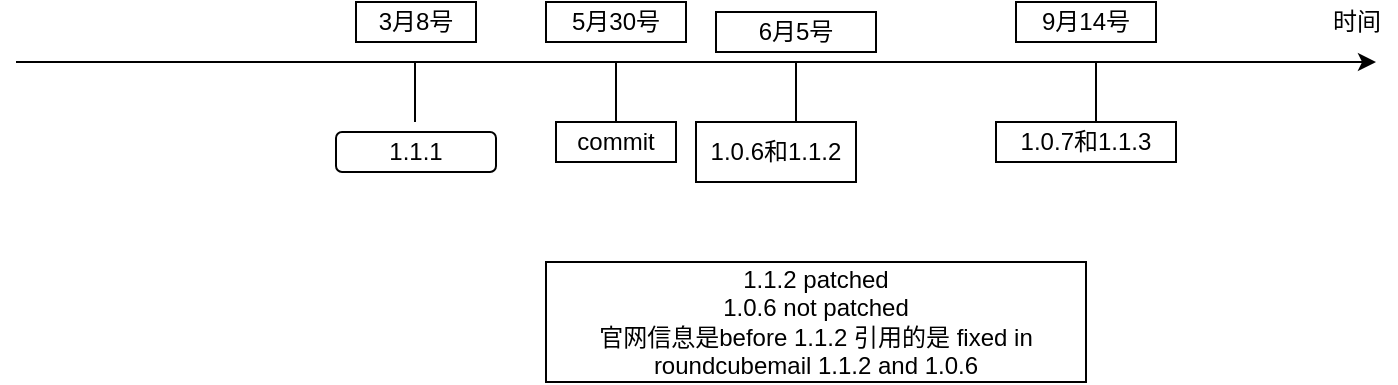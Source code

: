 <mxfile version="14.9.3" type="github">
  <diagram id="MRqDIkqy_xh84EIpfJnO" name="Page-1">
    <mxGraphModel dx="1102" dy="682" grid="1" gridSize="10" guides="1" tooltips="1" connect="1" arrows="1" fold="1" page="1" pageScale="1" pageWidth="827" pageHeight="1169" math="0" shadow="0">
      <root>
        <mxCell id="0" />
        <mxCell id="1" parent="0" />
        <mxCell id="gFlfQ8LH-sJRkiVkNTOA-1" value="" style="endArrow=classic;html=1;" edge="1" parent="1">
          <mxGeometry width="50" height="50" relative="1" as="geometry">
            <mxPoint x="50" y="320" as="sourcePoint" />
            <mxPoint x="730" y="320" as="targetPoint" />
          </mxGeometry>
        </mxCell>
        <mxCell id="gFlfQ8LH-sJRkiVkNTOA-2" value="" style="endArrow=none;html=1;" edge="1" parent="1">
          <mxGeometry width="50" height="50" relative="1" as="geometry">
            <mxPoint x="440" y="350" as="sourcePoint" />
            <mxPoint x="440" y="320" as="targetPoint" />
          </mxGeometry>
        </mxCell>
        <mxCell id="gFlfQ8LH-sJRkiVkNTOA-3" value="1.0.6和1.1.2" style="whiteSpace=wrap;html=1;" vertex="1" parent="1">
          <mxGeometry x="390" y="350" width="80" height="30" as="geometry" />
        </mxCell>
        <mxCell id="gFlfQ8LH-sJRkiVkNTOA-5" value="6月5号" style="whiteSpace=wrap;html=1;" vertex="1" parent="1">
          <mxGeometry x="400" y="295" width="80" height="20" as="geometry" />
        </mxCell>
        <mxCell id="gFlfQ8LH-sJRkiVkNTOA-7" value="" style="endArrow=none;html=1;" edge="1" parent="1">
          <mxGeometry width="50" height="50" relative="1" as="geometry">
            <mxPoint x="249.5" y="350" as="sourcePoint" />
            <mxPoint x="249.5" y="320" as="targetPoint" />
          </mxGeometry>
        </mxCell>
        <mxCell id="gFlfQ8LH-sJRkiVkNTOA-9" value="1.1.1" style="rounded=1;whiteSpace=wrap;html=1;" vertex="1" parent="1">
          <mxGeometry x="210" y="355" width="80" height="20" as="geometry" />
        </mxCell>
        <mxCell id="gFlfQ8LH-sJRkiVkNTOA-10" value="3月8号" style="whiteSpace=wrap;html=1;" vertex="1" parent="1">
          <mxGeometry x="220" y="290" width="60" height="20" as="geometry" />
        </mxCell>
        <mxCell id="gFlfQ8LH-sJRkiVkNTOA-11" value="" style="endArrow=none;html=1;" edge="1" parent="1">
          <mxGeometry width="50" height="50" relative="1" as="geometry">
            <mxPoint x="590" y="350" as="sourcePoint" />
            <mxPoint x="590" y="320" as="targetPoint" />
          </mxGeometry>
        </mxCell>
        <mxCell id="gFlfQ8LH-sJRkiVkNTOA-12" value="1.0.7和1.1.3" style="whiteSpace=wrap;html=1;" vertex="1" parent="1">
          <mxGeometry x="540" y="350" width="90" height="20" as="geometry" />
        </mxCell>
        <mxCell id="gFlfQ8LH-sJRkiVkNTOA-13" value="9月14号" style="whiteSpace=wrap;html=1;" vertex="1" parent="1">
          <mxGeometry x="550" y="290" width="70" height="20" as="geometry" />
        </mxCell>
        <mxCell id="gFlfQ8LH-sJRkiVkNTOA-14" value="" style="endArrow=none;html=1;" edge="1" parent="1">
          <mxGeometry width="50" height="50" relative="1" as="geometry">
            <mxPoint x="350" y="350" as="sourcePoint" />
            <mxPoint x="350" y="320" as="targetPoint" />
          </mxGeometry>
        </mxCell>
        <mxCell id="gFlfQ8LH-sJRkiVkNTOA-15" value="commit" style="whiteSpace=wrap;html=1;" vertex="1" parent="1">
          <mxGeometry x="320" y="350" width="60" height="20" as="geometry" />
        </mxCell>
        <mxCell id="gFlfQ8LH-sJRkiVkNTOA-16" value="5月30号" style="whiteSpace=wrap;html=1;" vertex="1" parent="1">
          <mxGeometry x="315" y="290" width="70" height="20" as="geometry" />
        </mxCell>
        <mxCell id="gFlfQ8LH-sJRkiVkNTOA-17" value="1.1.2 patched&lt;br&gt;1.0.6 not patched&lt;br&gt;官网信息是before 1.1.2 引用的是 fixed&amp;nbsp;in roundcubemail 1.1.2 and 1.0.6" style="whiteSpace=wrap;html=1;" vertex="1" parent="1">
          <mxGeometry x="315" y="420" width="270" height="60" as="geometry" />
        </mxCell>
        <mxCell id="gFlfQ8LH-sJRkiVkNTOA-18" value="时间" style="text;html=1;align=center;verticalAlign=middle;resizable=0;points=[];autosize=1;strokeColor=none;" vertex="1" parent="1">
          <mxGeometry x="700" y="290" width="40" height="20" as="geometry" />
        </mxCell>
      </root>
    </mxGraphModel>
  </diagram>
</mxfile>
